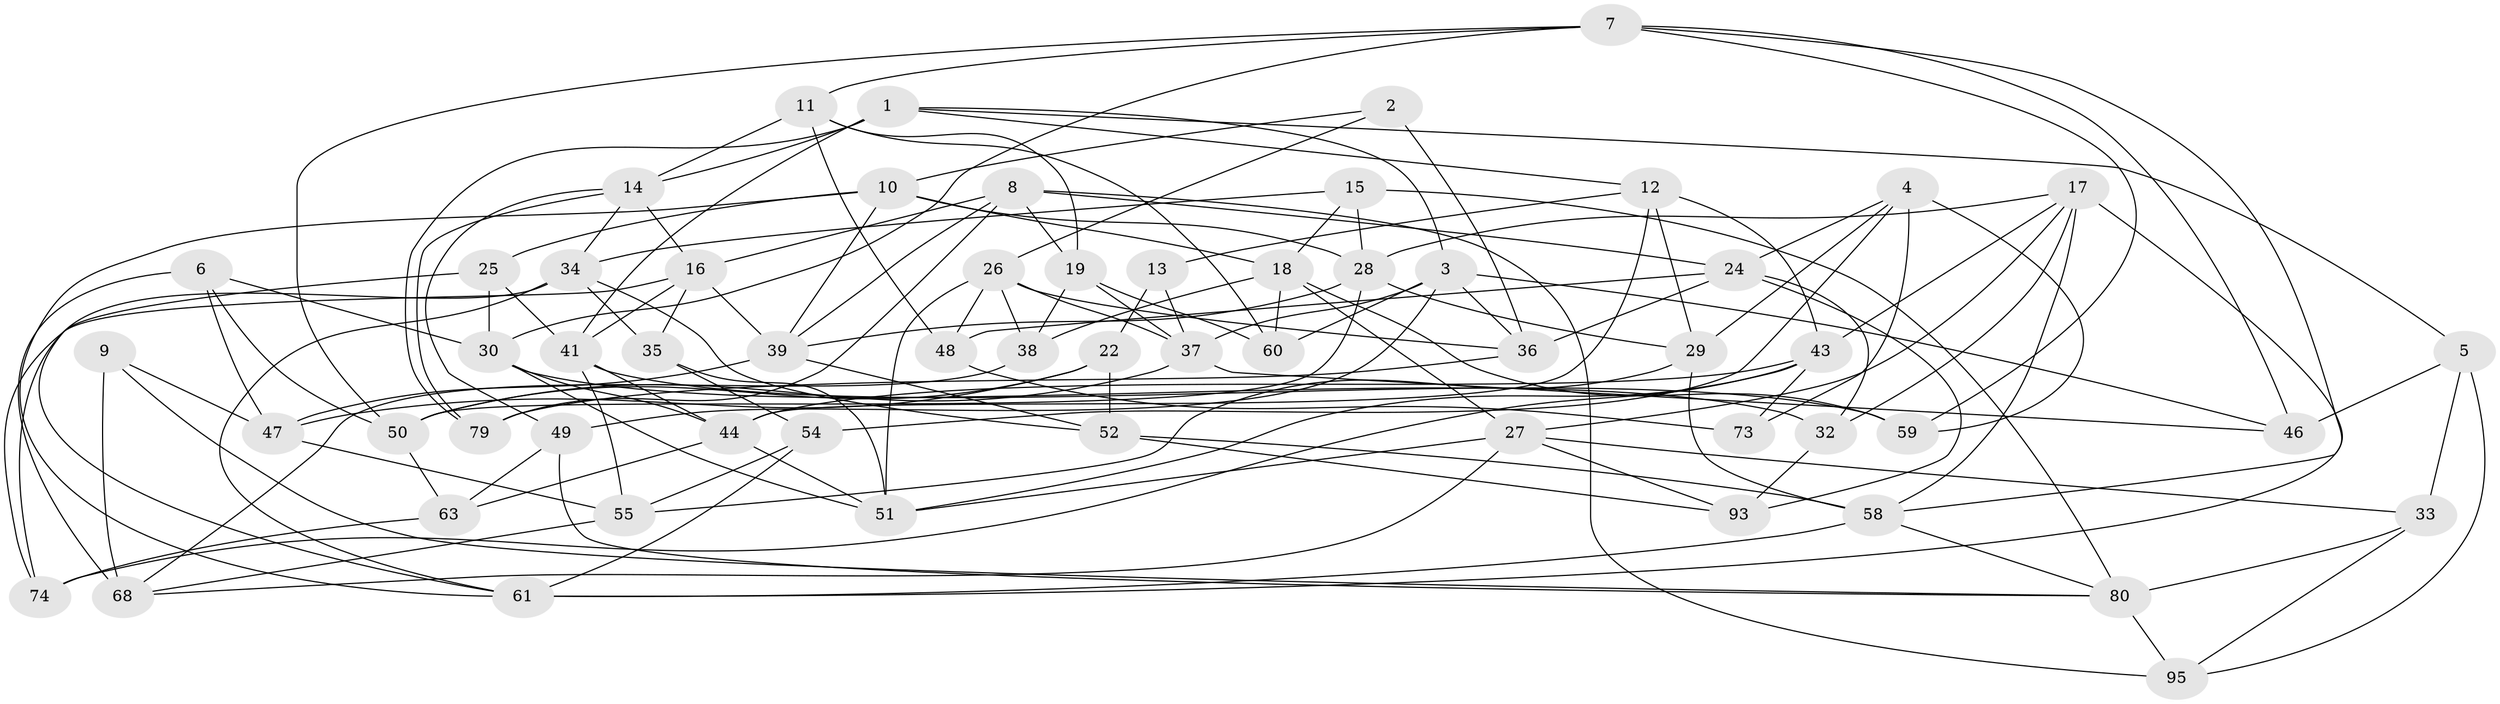 // Generated by graph-tools (version 1.1) at 2025/24/03/03/25 07:24:25]
// undirected, 59 vertices, 146 edges
graph export_dot {
graph [start="1"]
  node [color=gray90,style=filled];
  1 [super="+92"];
  2;
  3 [super="+21"];
  4 [super="+91"];
  5;
  6;
  7 [super="+66"];
  8 [super="+45"];
  9;
  10 [super="+65"];
  11 [super="+71"];
  12 [super="+81"];
  13;
  14 [super="+76"];
  15;
  16 [super="+75"];
  17 [super="+31"];
  18 [super="+86"];
  19 [super="+20"];
  22 [super="+23"];
  24 [super="+87"];
  25;
  26 [super="+56"];
  27 [super="+42"];
  28 [super="+70"];
  29 [super="+40"];
  30 [super="+53"];
  32;
  33;
  34 [super="+88"];
  35;
  36 [super="+94"];
  37 [super="+57"];
  38;
  39 [super="+72"];
  41 [super="+89"];
  43 [super="+85"];
  44 [super="+82"];
  46;
  47 [super="+90"];
  48;
  49;
  50 [super="+62"];
  51 [super="+78"];
  52 [super="+67"];
  54;
  55 [super="+69"];
  58 [super="+83"];
  59;
  60;
  61 [super="+64"];
  63;
  68 [super="+77"];
  73;
  74;
  79;
  80 [super="+84"];
  93;
  95;
  1 -- 41;
  1 -- 79;
  1 -- 3;
  1 -- 5;
  1 -- 14;
  1 -- 12;
  2 -- 36 [weight=2];
  2 -- 10;
  2 -- 26;
  3 -- 46;
  3 -- 36;
  3 -- 49;
  3 -- 60;
  3 -- 37;
  4 -- 59;
  4 -- 73 [weight=2];
  4 -- 54;
  4 -- 24;
  4 -- 29;
  5 -- 33;
  5 -- 46;
  5 -- 95;
  6 -- 30;
  6 -- 68;
  6 -- 47;
  6 -- 50;
  7 -- 50;
  7 -- 59;
  7 -- 30;
  7 -- 58;
  7 -- 11;
  7 -- 46;
  8 -- 95;
  8 -- 39;
  8 -- 24;
  8 -- 79;
  8 -- 19;
  8 -- 16;
  9 -- 80;
  9 -- 68 [weight=2];
  9 -- 47;
  10 -- 28;
  10 -- 25;
  10 -- 18;
  10 -- 61;
  10 -- 39;
  11 -- 60;
  11 -- 48;
  11 -- 14;
  11 -- 19 [weight=2];
  12 -- 13;
  12 -- 29 [weight=2];
  12 -- 43;
  12 -- 44;
  13 -- 37;
  13 -- 22 [weight=2];
  14 -- 34;
  14 -- 16;
  14 -- 49;
  14 -- 79;
  15 -- 34;
  15 -- 80;
  15 -- 28;
  15 -- 18;
  16 -- 35;
  16 -- 41;
  16 -- 74;
  16 -- 39;
  17 -- 43;
  17 -- 28;
  17 -- 32;
  17 -- 61;
  17 -- 58;
  17 -- 27;
  18 -- 38;
  18 -- 27;
  18 -- 60;
  18 -- 59;
  19 -- 60;
  19 -- 38;
  19 -- 37;
  22 -- 52 [weight=2];
  22 -- 47;
  22 -- 50;
  24 -- 93;
  24 -- 36;
  24 -- 48;
  24 -- 32;
  25 -- 30;
  25 -- 61;
  25 -- 41;
  26 -- 38;
  26 -- 37;
  26 -- 48;
  26 -- 51;
  26 -- 36;
  27 -- 33;
  27 -- 93;
  27 -- 68;
  27 -- 51;
  28 -- 39;
  28 -- 29;
  28 -- 50;
  29 -- 55;
  29 -- 58;
  30 -- 44;
  30 -- 32;
  30 -- 51;
  32 -- 93;
  33 -- 95;
  33 -- 80;
  34 -- 35;
  34 -- 74;
  34 -- 52;
  34 -- 61;
  35 -- 51;
  35 -- 54;
  36 -- 79;
  37 -- 46;
  37 -- 50;
  38 -- 68;
  39 -- 52;
  39 -- 47;
  41 -- 44;
  41 -- 59;
  41 -- 55;
  43 -- 74;
  43 -- 73;
  43 -- 51;
  43 -- 44;
  44 -- 63;
  44 -- 51;
  47 -- 55 [weight=2];
  48 -- 73;
  49 -- 63;
  49 -- 80;
  50 -- 63;
  52 -- 58;
  52 -- 93;
  54 -- 55;
  54 -- 61;
  55 -- 68;
  58 -- 80;
  58 -- 61;
  63 -- 74;
  80 -- 95;
}
